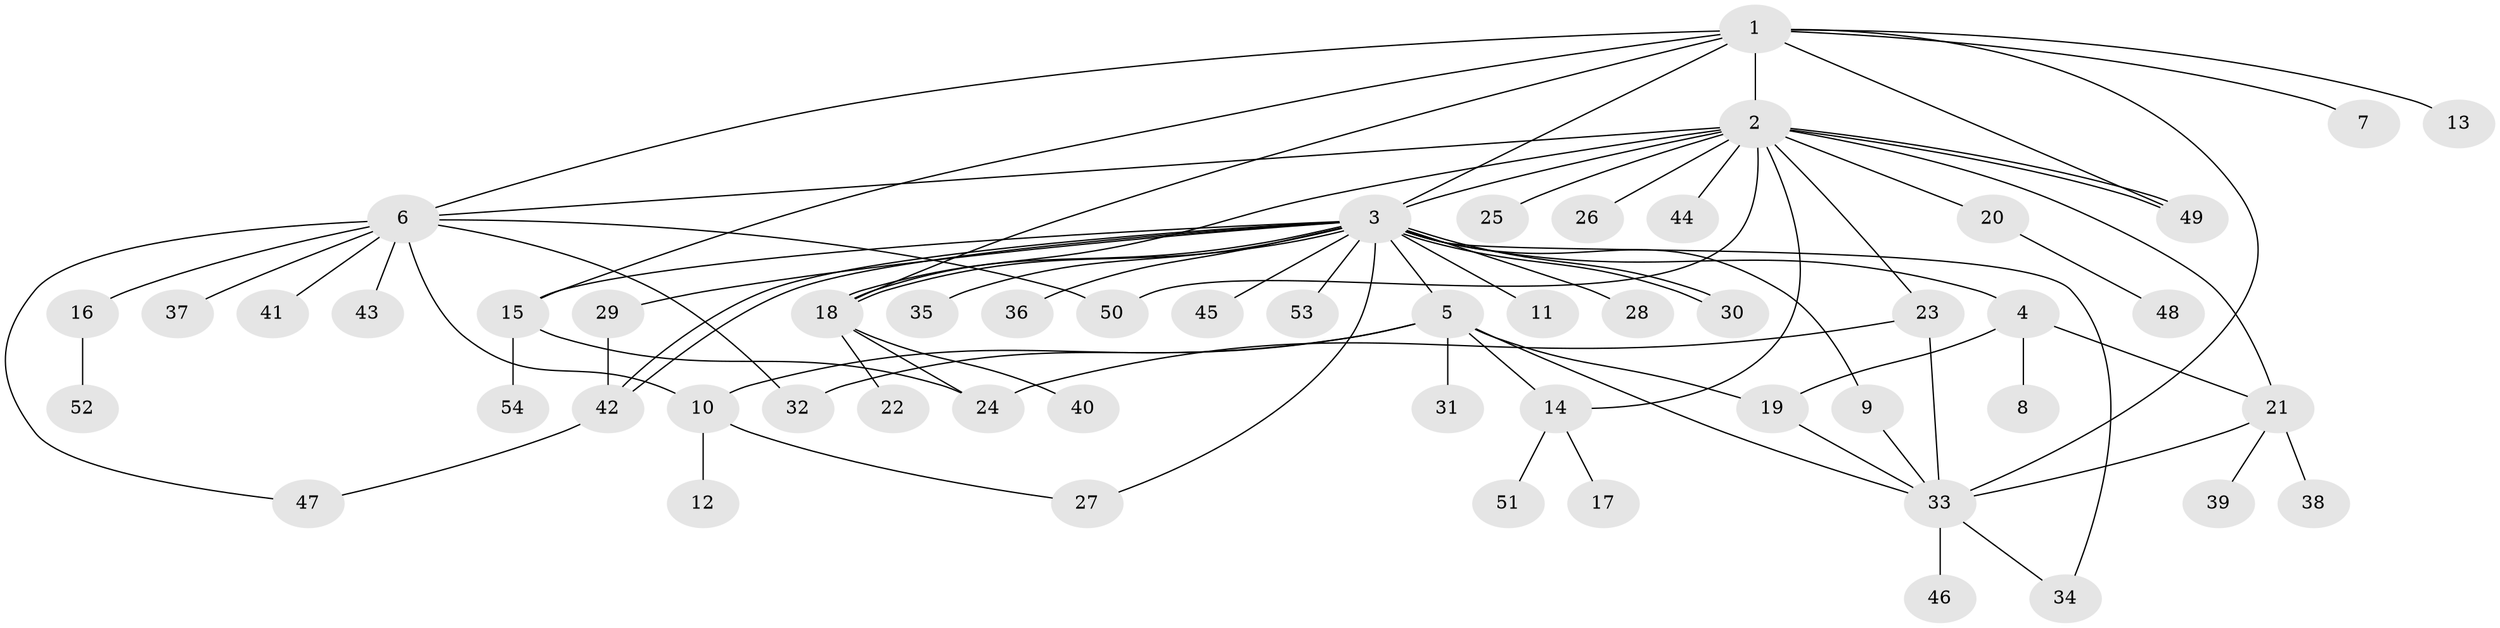 // coarse degree distribution, {1: 0.7142857142857143, 4: 0.047619047619047616, 12: 0.047619047619047616, 8: 0.047619047619047616, 2: 0.09523809523809523, 3: 0.047619047619047616}
// Generated by graph-tools (version 1.1) at 2025/50/03/04/25 21:50:22]
// undirected, 54 vertices, 80 edges
graph export_dot {
graph [start="1"]
  node [color=gray90,style=filled];
  1;
  2;
  3;
  4;
  5;
  6;
  7;
  8;
  9;
  10;
  11;
  12;
  13;
  14;
  15;
  16;
  17;
  18;
  19;
  20;
  21;
  22;
  23;
  24;
  25;
  26;
  27;
  28;
  29;
  30;
  31;
  32;
  33;
  34;
  35;
  36;
  37;
  38;
  39;
  40;
  41;
  42;
  43;
  44;
  45;
  46;
  47;
  48;
  49;
  50;
  51;
  52;
  53;
  54;
  1 -- 2;
  1 -- 3;
  1 -- 6;
  1 -- 7;
  1 -- 13;
  1 -- 15;
  1 -- 18;
  1 -- 33;
  1 -- 49;
  2 -- 3;
  2 -- 6;
  2 -- 14;
  2 -- 18;
  2 -- 20;
  2 -- 21;
  2 -- 23;
  2 -- 25;
  2 -- 26;
  2 -- 44;
  2 -- 49;
  2 -- 49;
  2 -- 50;
  3 -- 4;
  3 -- 5;
  3 -- 9;
  3 -- 11;
  3 -- 15;
  3 -- 18;
  3 -- 18;
  3 -- 27;
  3 -- 28;
  3 -- 29;
  3 -- 30;
  3 -- 30;
  3 -- 34;
  3 -- 35;
  3 -- 36;
  3 -- 42;
  3 -- 42;
  3 -- 45;
  3 -- 53;
  4 -- 8;
  4 -- 19;
  4 -- 21;
  5 -- 10;
  5 -- 14;
  5 -- 19;
  5 -- 31;
  5 -- 32;
  5 -- 33;
  6 -- 10;
  6 -- 16;
  6 -- 32;
  6 -- 37;
  6 -- 41;
  6 -- 43;
  6 -- 47;
  6 -- 50;
  9 -- 33;
  10 -- 12;
  10 -- 27;
  14 -- 17;
  14 -- 51;
  15 -- 24;
  15 -- 54;
  16 -- 52;
  18 -- 22;
  18 -- 24;
  18 -- 40;
  19 -- 33;
  20 -- 48;
  21 -- 33;
  21 -- 38;
  21 -- 39;
  23 -- 24;
  23 -- 33;
  29 -- 42;
  33 -- 34;
  33 -- 46;
  42 -- 47;
}
